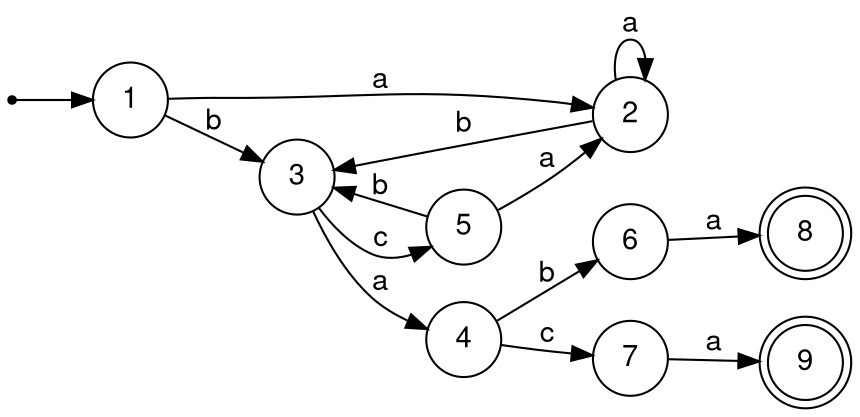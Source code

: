 digraph dfa {
	fontname="Helvetica,Arial,sans-serif";
	node [fontname="Helvetica,Arial,sans-serif"];
	edge [fontname="Helvetica,Arial,sans-serif"];
	rankdir=LR;
	node [shape = doublecircle]; 8; 9; 
	node [shape = point ]; qi0
	node [shape = circle];
	qi0 -> 1;
	1 -> 2 [ label = "a" ];
	1 -> 3 [ label = "b" ];
	2 -> 2 [ label = "a" ];
	2 -> 3 [ label = "b" ];
	3 -> 4 [ label = "a" ];
	3 -> 5 [ label = "c" ];
	4 -> 6 [ label = "b" ];
	4 -> 7 [ label = "c" ];
	5 -> 2 [ label = "a" ];
	5 -> 3 [ label = "b" ];
	6 -> 8 [ label = "a" ];
	7 -> 9 [ label = "a" ];
}
